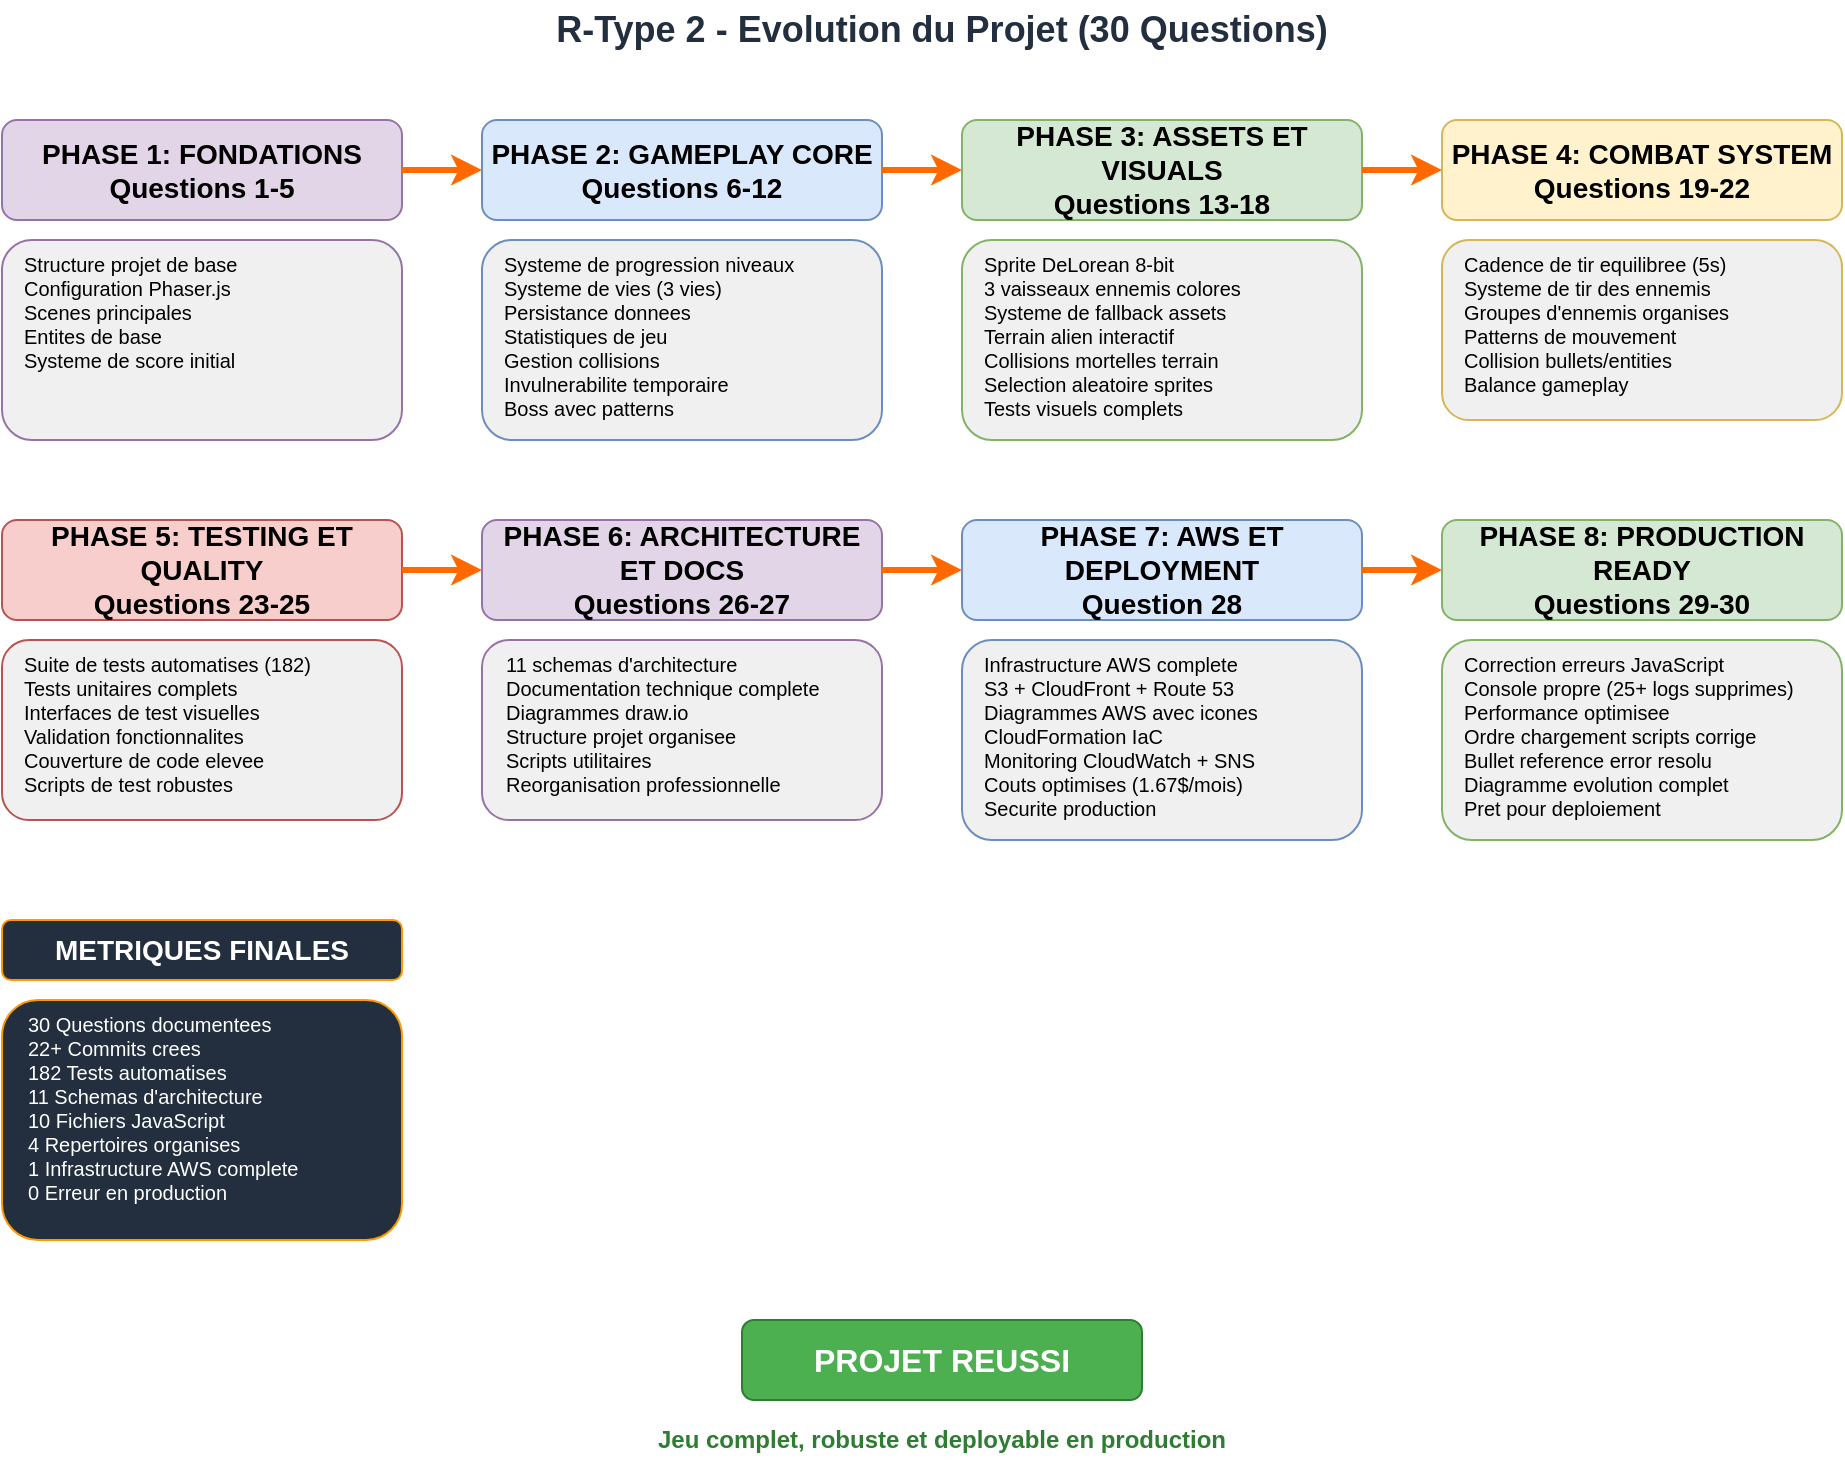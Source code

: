 <mxfile version="27.0.9">
  <diagram name="Evolution R-Type 2" id="evolution">
    <mxGraphModel dx="946" dy="644" grid="1" gridSize="10" guides="1" tooltips="1" connect="1" arrows="1" fold="1" page="1" pageScale="1" pageWidth="1169" pageHeight="827" math="0" shadow="0">
      <root>
        <mxCell id="0" />
        <mxCell id="1" parent="0" />
        <mxCell id="2" value="R-Type 2 - Evolution du Projet (30 Questions)" style="text;html=1;strokeColor=none;fillColor=none;align=center;verticalAlign=middle;whiteSpace=wrap;rounded=0;fontSize=18;fontStyle=1;fontColor=#232F3E;" parent="1" vertex="1">
          <mxGeometry x="300" y="20" width="500" height="30" as="geometry" />
        </mxCell>
        <mxCell id="3" value="PHASE 1: FONDATIONS&#xa;Questions 1-5" style="rounded=1;whiteSpace=wrap;html=1;fillColor=#E1D5E7;strokeColor=#9673A6;fontSize=14;fontStyle=1;" parent="1" vertex="1">
          <mxGeometry x="80" y="80" width="200" height="50" as="geometry" />
        </mxCell>
        <mxCell id="4" value="Structure projet de base&#xa;Configuration Phaser.js&#xa;Scenes principales&#xa;Entites de base&#xa;Systeme de score initial" style="text;html=1;strokeColor=#9673A6;fillColor=#F0F0F0;align=left;verticalAlign=top;whiteSpace=wrap;rounded=1;fontSize=10;spacingLeft=9;" parent="1" vertex="1">
          <mxGeometry x="80" y="140" width="200" height="100" as="geometry" />
        </mxCell>
        <mxCell id="5" value="PHASE 2: GAMEPLAY CORE&#xa;Questions 6-12" style="rounded=1;whiteSpace=wrap;html=1;fillColor=#DAE8FC;strokeColor=#6C8EBF;fontSize=14;fontStyle=1;" parent="1" vertex="1">
          <mxGeometry x="320" y="80" width="200" height="50" as="geometry" />
        </mxCell>
        <mxCell id="6" value="Systeme de progression niveaux&#xa;Systeme de vies (3 vies)&#xa;Persistance donnees&#xa;Statistiques de jeu&#xa;Gestion collisions&#xa;Invulnerabilite temporaire&#xa;Boss avec patterns" style="text;html=1;strokeColor=#6C8EBF;fillColor=#F0F0F0;align=left;verticalAlign=top;whiteSpace=wrap;rounded=1;fontSize=10;spacingLeft=9;" parent="1" vertex="1">
          <mxGeometry x="320" y="140" width="200" height="100" as="geometry" />
        </mxCell>
        <mxCell id="7" value="PHASE 3: ASSETS ET VISUALS&#xa;Questions 13-18" style="rounded=1;whiteSpace=wrap;html=1;fillColor=#D5E8D4;strokeColor=#82B366;fontSize=14;fontStyle=1;" parent="1" vertex="1">
          <mxGeometry x="560" y="80" width="200" height="50" as="geometry" />
        </mxCell>
        <mxCell id="8" value="Sprite DeLorean 8-bit&#xa;3 vaisseaux ennemis colores&#xa;Systeme de fallback assets&#xa;Terrain alien interactif&#xa;Collisions mortelles terrain&#xa;Selection aleatoire sprites&#xa;Tests visuels complets" style="text;html=1;strokeColor=#82B366;fillColor=#F0F0F0;align=left;verticalAlign=top;whiteSpace=wrap;rounded=1;fontSize=10;spacingLeft=9;" parent="1" vertex="1">
          <mxGeometry x="560" y="140" width="200" height="100" as="geometry" />
        </mxCell>
        <mxCell id="9" value="PHASE 4: COMBAT SYSTEM&#xa;Questions 19-22" style="rounded=1;whiteSpace=wrap;html=1;fillColor=#FFF2CC;strokeColor=#D6B656;fontSize=14;fontStyle=1;" parent="1" vertex="1">
          <mxGeometry x="800" y="80" width="200" height="50" as="geometry" />
        </mxCell>
        <mxCell id="10" value="Cadence de tir equilibree (5s)&#xa;Systeme de tir des ennemis&#xa;Groupes d&#39;ennemis organises&#xa;Patterns de mouvement&#xa;Collision bullets/entities&#xa;Balance gameplay" style="text;html=1;strokeColor=#D6B656;fillColor=#F0F0F0;align=left;verticalAlign=top;whiteSpace=wrap;rounded=1;fontSize=10;spacingLeft=9;" parent="1" vertex="1">
          <mxGeometry x="800" y="140" width="200" height="90" as="geometry" />
        </mxCell>
        <mxCell id="11" value="PHASE 5: TESTING ET QUALITY&#xa;Questions 23-25" style="rounded=1;whiteSpace=wrap;html=1;fillColor=#F8CECC;strokeColor=#B85450;fontSize=14;fontStyle=1;" parent="1" vertex="1">
          <mxGeometry x="80" y="280" width="200" height="50" as="geometry" />
        </mxCell>
        <mxCell id="12" value="Suite de tests automatises (182)&#xa;Tests unitaires complets&#xa;Interfaces de test visuelles&#xa;Validation fonctionnalites&#xa;Couverture de code elevee&#xa;Scripts de test robustes" style="text;html=1;strokeColor=#B85450;fillColor=#F0F0F0;align=left;verticalAlign=top;whiteSpace=wrap;rounded=1;fontSize=10;spacingLeft=9;" parent="1" vertex="1">
          <mxGeometry x="80" y="340" width="200" height="90" as="geometry" />
        </mxCell>
        <mxCell id="13" value="PHASE 6: ARCHITECTURE ET DOCS&#xa;Questions 26-27" style="rounded=1;whiteSpace=wrap;html=1;fillColor=#E1D5E7;strokeColor=#9673A6;fontSize=14;fontStyle=1;" parent="1" vertex="1">
          <mxGeometry x="320" y="280" width="200" height="50" as="geometry" />
        </mxCell>
        <mxCell id="14" value="11 schemas d&#39;architecture&#xa;Documentation technique complete&#xa;Diagrammes draw.io&#xa;Structure projet organisee&#xa;Scripts utilitaires&#xa;Reorganisation professionnelle" style="text;html=1;strokeColor=#9673A6;fillColor=#F0F0F0;align=left;verticalAlign=top;whiteSpace=wrap;rounded=1;fontSize=10;spacingLeft=10;" parent="1" vertex="1">
          <mxGeometry x="320" y="340" width="200" height="90" as="geometry" />
        </mxCell>
        <mxCell id="15" value="PHASE 7: AWS ET DEPLOYMENT&#xa;Question 28" style="rounded=1;whiteSpace=wrap;html=1;fillColor=#DAE8FC;strokeColor=#6C8EBF;fontSize=14;fontStyle=1;" parent="1" vertex="1">
          <mxGeometry x="560" y="280" width="200" height="50" as="geometry" />
        </mxCell>
        <mxCell id="16" value="Infrastructure AWS complete&#xa;S3 + CloudFront + Route 53&#xa;Diagrammes AWS avec icones&#xa;CloudFormation IaC&#xa;Monitoring CloudWatch + SNS&#xa;Couts optimises (1.67$/mois)&#xa;Securite production" style="text;html=1;strokeColor=#6C8EBF;fillColor=#F0F0F0;align=left;verticalAlign=top;whiteSpace=wrap;rounded=1;fontSize=10;spacingLeft=9;" parent="1" vertex="1">
          <mxGeometry x="560" y="340" width="200" height="100" as="geometry" />
        </mxCell>
        <mxCell id="17" value="PHASE 8: PRODUCTION READY&#xa;Questions 29-30" style="rounded=1;whiteSpace=wrap;html=1;fillColor=#D5E8D4;strokeColor=#82B366;fontSize=14;fontStyle=1;" parent="1" vertex="1">
          <mxGeometry x="800" y="280" width="200" height="50" as="geometry" />
        </mxCell>
        <mxCell id="18" value="Correction erreurs JavaScript&#xa;Console propre (25+ logs supprimes)&#xa;Performance optimisee&#xa;Ordre chargement scripts corrige&#xa;Bullet reference error resolu&#xa;Diagramme evolution complet&#xa;Pret pour deploiement" style="text;html=1;strokeColor=#82B366;fillColor=#F0F0F0;align=left;verticalAlign=top;whiteSpace=wrap;rounded=1;fontSize=10;spacingLeft=9;" parent="1" vertex="1">
          <mxGeometry x="800" y="340" width="200" height="100" as="geometry" />
        </mxCell>
        <mxCell id="19" style="edgeStyle=orthogonalEdgeStyle;rounded=0;orthogonalLoop=1;jettySize=auto;html=1;exitX=1;exitY=0.5;exitDx=0;exitDy=0;entryX=0;entryY=0.5;entryDx=0;entryDy=0;strokeWidth=3;strokeColor=#FF6900;" parent="1" source="3" target="5" edge="1">
          <mxGeometry relative="1" as="geometry" />
        </mxCell>
        <mxCell id="20" style="edgeStyle=orthogonalEdgeStyle;rounded=0;orthogonalLoop=1;jettySize=auto;html=1;exitX=1;exitY=0.5;exitDx=0;exitDy=0;entryX=0;entryY=0.5;entryDx=0;entryDy=0;strokeWidth=3;strokeColor=#FF6900;" parent="1" source="5" target="7" edge="1">
          <mxGeometry relative="1" as="geometry" />
        </mxCell>
        <mxCell id="21" style="edgeStyle=orthogonalEdgeStyle;rounded=0;orthogonalLoop=1;jettySize=auto;html=1;exitX=1;exitY=0.5;exitDx=0;exitDy=0;entryX=0;entryY=0.5;entryDx=0;entryDy=0;strokeWidth=3;strokeColor=#FF6900;" parent="1" source="7" target="9" edge="1">
          <mxGeometry relative="1" as="geometry" />
        </mxCell>
        <mxCell id="22" style="edgeStyle=orthogonalEdgeStyle;rounded=0;orthogonalLoop=1;jettySize=auto;html=1;exitX=1;exitY=0.5;exitDx=0;exitDy=0;entryX=0;entryY=0.5;entryDx=0;entryDy=0;strokeWidth=3;strokeColor=#FF6900;" parent="1" source="11" target="13" edge="1">
          <mxGeometry relative="1" as="geometry" />
        </mxCell>
        <mxCell id="23" style="edgeStyle=orthogonalEdgeStyle;rounded=0;orthogonalLoop=1;jettySize=auto;html=1;exitX=1;exitY=0.5;exitDx=0;exitDy=0;entryX=0;entryY=0.5;entryDx=0;entryDy=0;strokeWidth=3;strokeColor=#FF6900;" parent="1" source="13" target="15" edge="1">
          <mxGeometry relative="1" as="geometry" />
        </mxCell>
        <mxCell id="24" style="edgeStyle=orthogonalEdgeStyle;rounded=0;orthogonalLoop=1;jettySize=auto;html=1;exitX=1;exitY=0.5;exitDx=0;exitDy=0;entryX=0;entryY=0.5;entryDx=0;entryDy=0;strokeWidth=3;strokeColor=#FF6900;" parent="1" source="15" target="17" edge="1">
          <mxGeometry relative="1" as="geometry" />
        </mxCell>
        <mxCell id="25" value="METRIQUES FINALES" style="rounded=1;whiteSpace=wrap;html=1;fillColor=#232F3E;strokeColor=#FF9900;fontColor=#FFFFFF;fontSize=14;fontStyle=1;" parent="1" vertex="1">
          <mxGeometry x="80" y="480" width="200" height="30" as="geometry" />
        </mxCell>
        <mxCell id="26" value="30 Questions documentees&#xa;22+ Commits crees&#xa;182 Tests automatises&#xa;11 Schemas d&#39;architecture&#xa;10 Fichiers JavaScript&#xa;4 Repertoires organises&#xa;1 Infrastructure AWS complete&#xa;0 Erreur en production" style="text;html=1;strokeColor=#FF9900;fillColor=#232F3E;align=left;verticalAlign=top;whiteSpace=wrap;rounded=1;fontSize=10;fontColor=#FFFFFF;spacingLeft=11;" parent="1" vertex="1">
          <mxGeometry x="80" y="520" width="200" height="120" as="geometry" />
        </mxCell>
        <mxCell id="27" value="PROJET REUSSI" style="rounded=1;whiteSpace=wrap;html=1;fillColor=#4CAF50;strokeColor=#2E7D32;fontColor=#FFFFFF;fontSize=16;fontStyle=1;" parent="1" vertex="1">
          <mxGeometry x="450" y="680" width="200" height="40" as="geometry" />
        </mxCell>
        <mxCell id="28" value="Jeu complet, robuste et deployable en production" style="text;html=1;strokeColor=none;fillColor=none;align=center;verticalAlign=middle;whiteSpace=wrap;rounded=0;fontSize=12;fontStyle=1;fontColor=#2E7D32;" parent="1" vertex="1">
          <mxGeometry x="400" y="730" width="300" height="20" as="geometry" />
        </mxCell>
      </root>
    </mxGraphModel>
  </diagram>
</mxfile>
